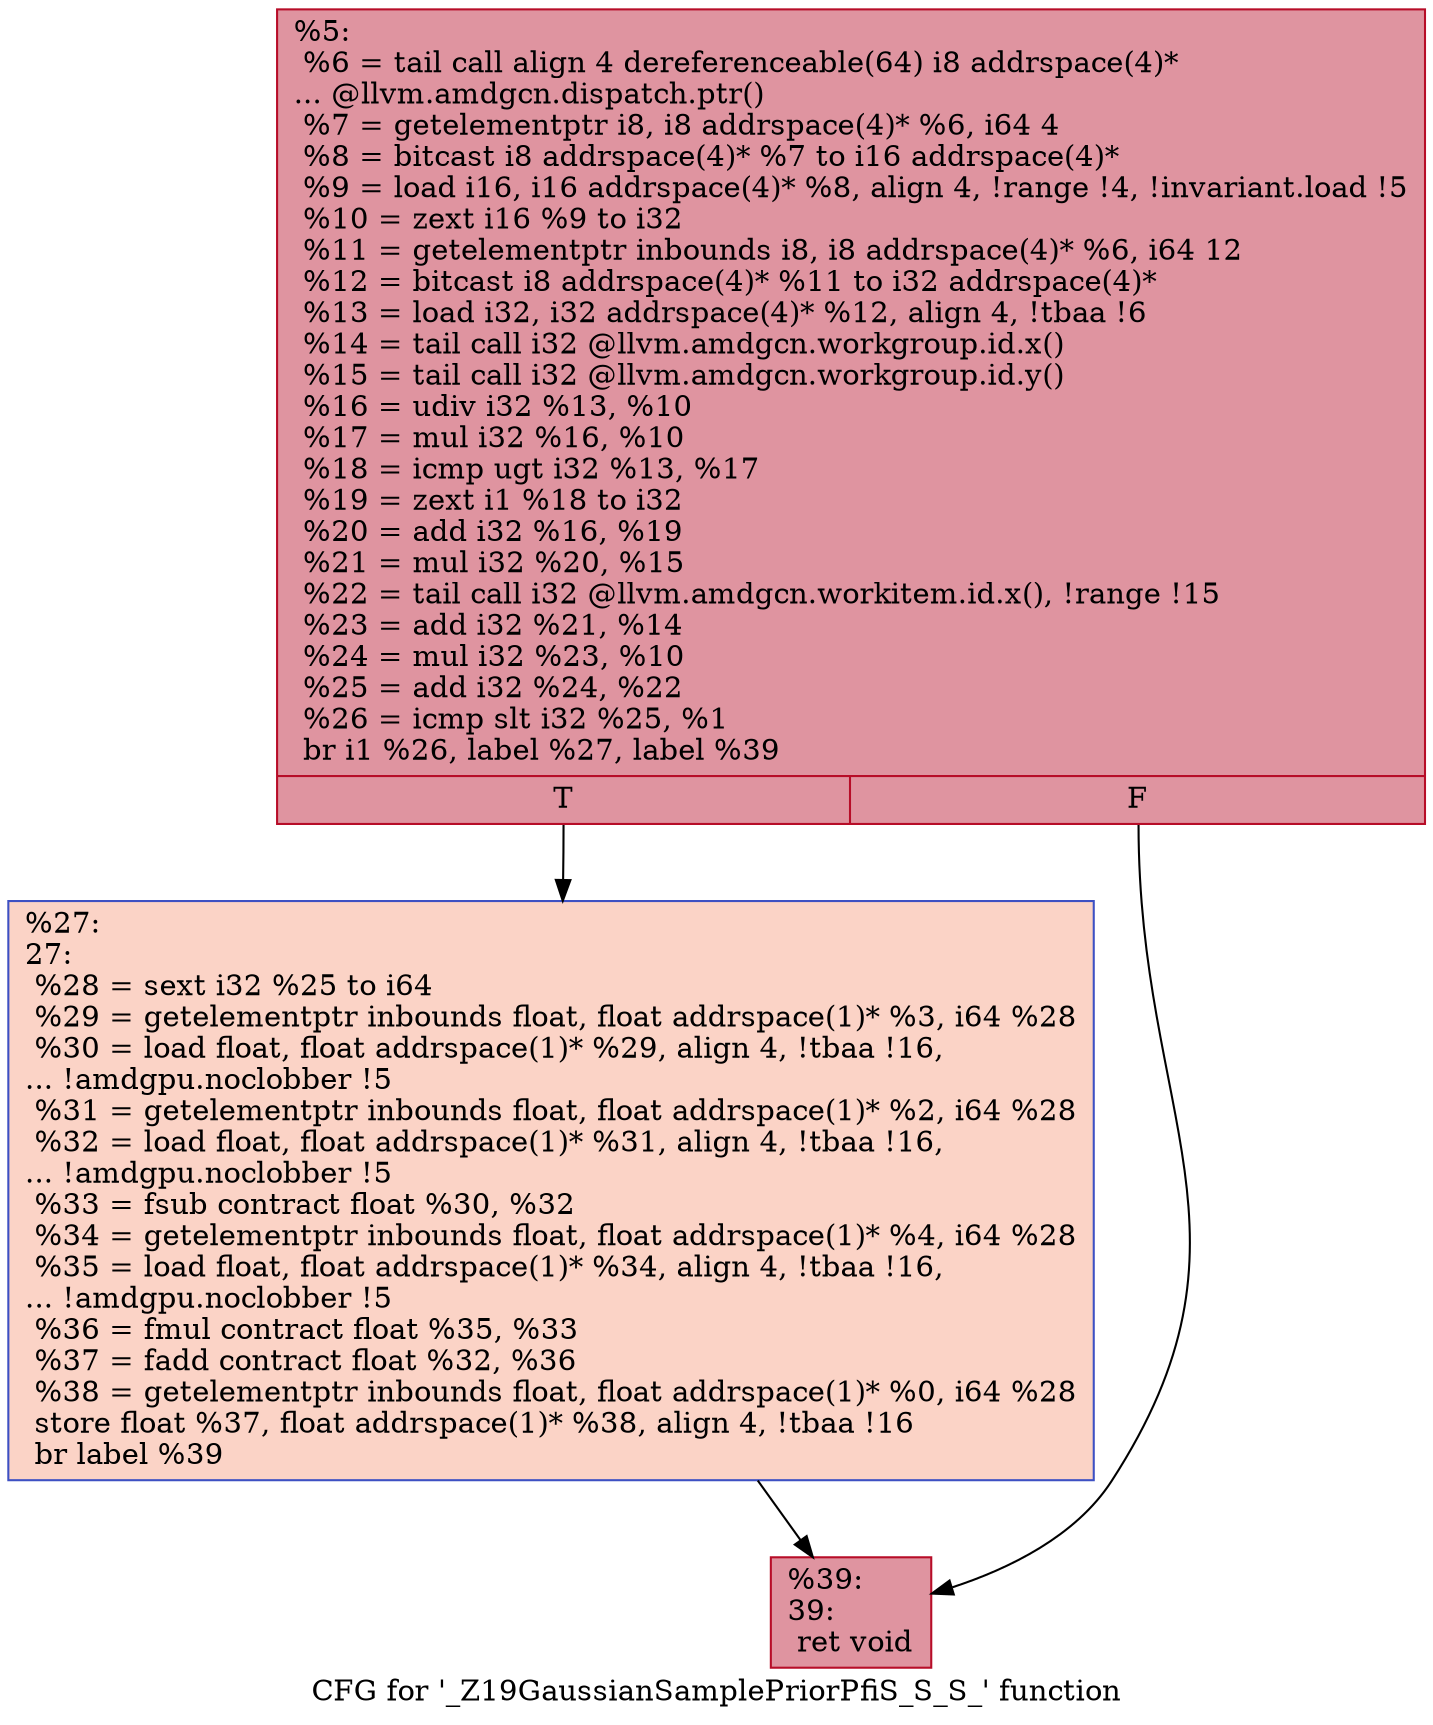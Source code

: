 digraph "CFG for '_Z19GaussianSamplePriorPfiS_S_S_' function" {
	label="CFG for '_Z19GaussianSamplePriorPfiS_S_S_' function";

	Node0x5dc7680 [shape=record,color="#b70d28ff", style=filled, fillcolor="#b70d2870",label="{%5:\l  %6 = tail call align 4 dereferenceable(64) i8 addrspace(4)*\l... @llvm.amdgcn.dispatch.ptr()\l  %7 = getelementptr i8, i8 addrspace(4)* %6, i64 4\l  %8 = bitcast i8 addrspace(4)* %7 to i16 addrspace(4)*\l  %9 = load i16, i16 addrspace(4)* %8, align 4, !range !4, !invariant.load !5\l  %10 = zext i16 %9 to i32\l  %11 = getelementptr inbounds i8, i8 addrspace(4)* %6, i64 12\l  %12 = bitcast i8 addrspace(4)* %11 to i32 addrspace(4)*\l  %13 = load i32, i32 addrspace(4)* %12, align 4, !tbaa !6\l  %14 = tail call i32 @llvm.amdgcn.workgroup.id.x()\l  %15 = tail call i32 @llvm.amdgcn.workgroup.id.y()\l  %16 = udiv i32 %13, %10\l  %17 = mul i32 %16, %10\l  %18 = icmp ugt i32 %13, %17\l  %19 = zext i1 %18 to i32\l  %20 = add i32 %16, %19\l  %21 = mul i32 %20, %15\l  %22 = tail call i32 @llvm.amdgcn.workitem.id.x(), !range !15\l  %23 = add i32 %21, %14\l  %24 = mul i32 %23, %10\l  %25 = add i32 %24, %22\l  %26 = icmp slt i32 %25, %1\l  br i1 %26, label %27, label %39\l|{<s0>T|<s1>F}}"];
	Node0x5dc7680:s0 -> Node0x5dc9ed0;
	Node0x5dc7680:s1 -> Node0x5dc9f60;
	Node0x5dc9ed0 [shape=record,color="#3d50c3ff", style=filled, fillcolor="#f59c7d70",label="{%27:\l27:                                               \l  %28 = sext i32 %25 to i64\l  %29 = getelementptr inbounds float, float addrspace(1)* %3, i64 %28\l  %30 = load float, float addrspace(1)* %29, align 4, !tbaa !16,\l... !amdgpu.noclobber !5\l  %31 = getelementptr inbounds float, float addrspace(1)* %2, i64 %28\l  %32 = load float, float addrspace(1)* %31, align 4, !tbaa !16,\l... !amdgpu.noclobber !5\l  %33 = fsub contract float %30, %32\l  %34 = getelementptr inbounds float, float addrspace(1)* %4, i64 %28\l  %35 = load float, float addrspace(1)* %34, align 4, !tbaa !16,\l... !amdgpu.noclobber !5\l  %36 = fmul contract float %35, %33\l  %37 = fadd contract float %32, %36\l  %38 = getelementptr inbounds float, float addrspace(1)* %0, i64 %28\l  store float %37, float addrspace(1)* %38, align 4, !tbaa !16\l  br label %39\l}"];
	Node0x5dc9ed0 -> Node0x5dc9f60;
	Node0x5dc9f60 [shape=record,color="#b70d28ff", style=filled, fillcolor="#b70d2870",label="{%39:\l39:                                               \l  ret void\l}"];
}
